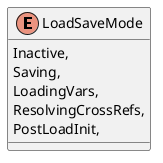@startuml
enum LoadSaveMode {
    Inactive,
    Saving,
    LoadingVars,
    ResolvingCrossRefs,
    PostLoadInit,
}
@enduml
